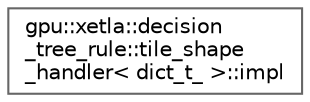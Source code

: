 digraph "Graphical Class Hierarchy"
{
 // LATEX_PDF_SIZE
  bgcolor="transparent";
  edge [fontname=Helvetica,fontsize=10,labelfontname=Helvetica,labelfontsize=10];
  node [fontname=Helvetica,fontsize=10,shape=box,height=0.2,width=0.4];
  rankdir="LR";
  Node0 [id="Node000000",label="gpu::xetla::decision\l_tree_rule::tile_shape\l_handler\< dict_t_ \>::impl",height=0.2,width=0.4,color="grey40", fillcolor="white", style="filled",URL="$structgpu_1_1xetla_1_1decision__tree__rule_1_1tile__shape__handler_1_1impl.html",tooltip=" "];
}
